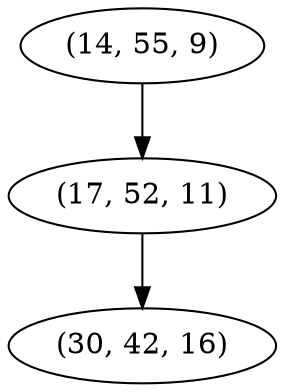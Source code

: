 digraph tree {
    "(14, 55, 9)";
    "(17, 52, 11)";
    "(30, 42, 16)";
    "(14, 55, 9)" -> "(17, 52, 11)";
    "(17, 52, 11)" -> "(30, 42, 16)";
}
